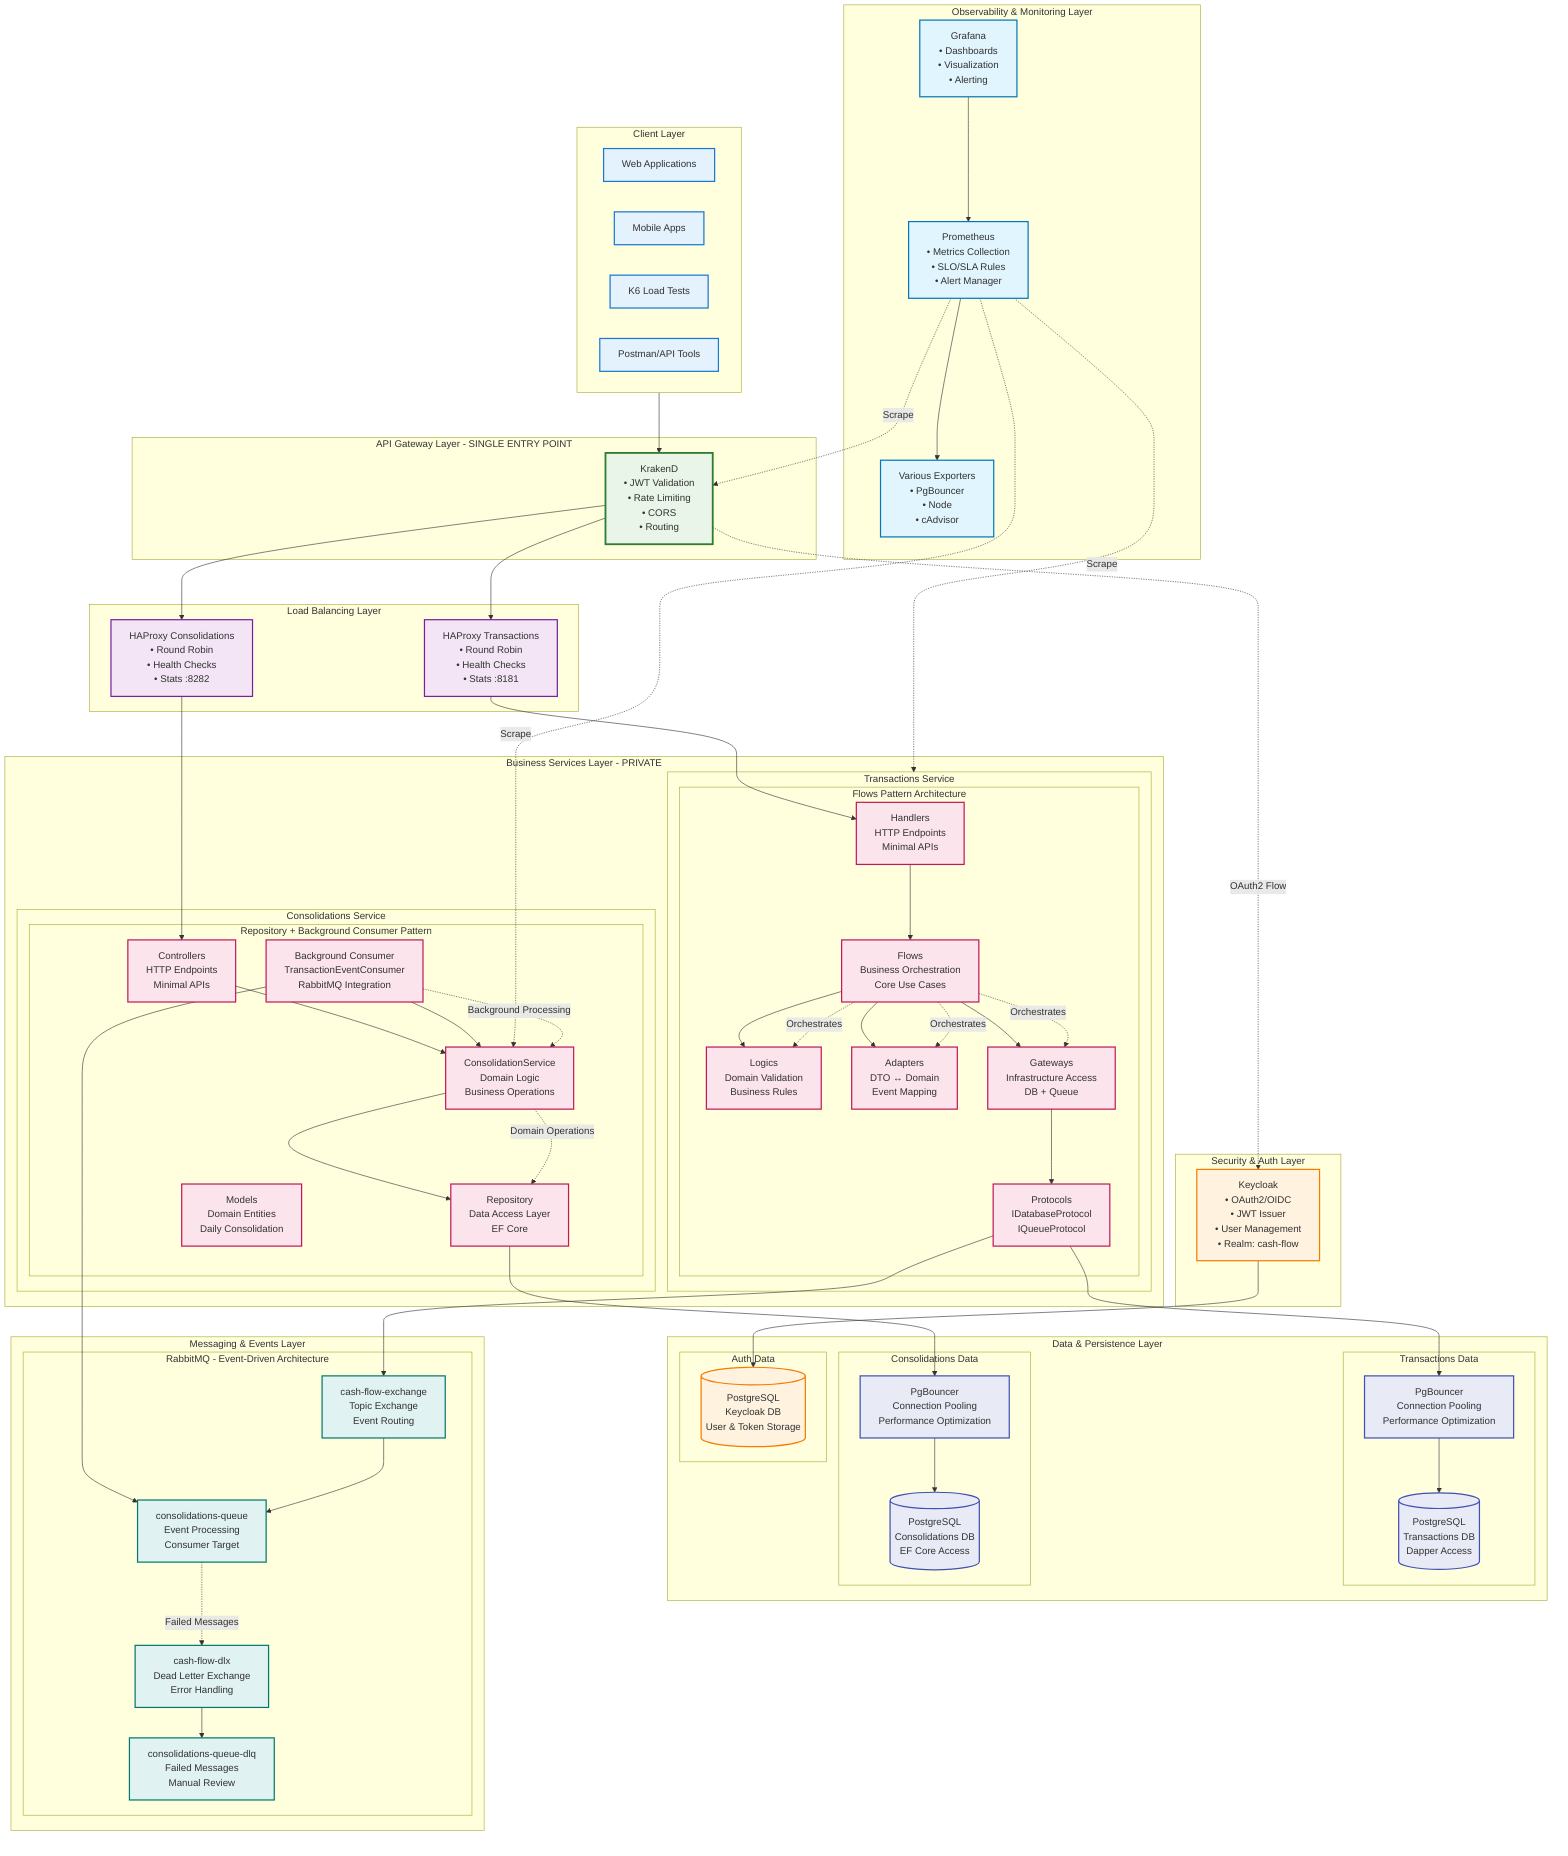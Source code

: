 graph TB
  subgraph ClientLayer[Client Layer]
    WebApp[Web Applications]
    Mobile[Mobile Apps]
    K6[K6 Load Tests]
    Postman[Postman/API Tools]
  end

  subgraph APIGateway[API Gateway Layer - SINGLE ENTRY POINT]
    KrakenD[KrakenD<br/>• JWT Validation<br/>• Rate Limiting<br/>• CORS<br/>• Routing]
  end

  subgraph SecurityLayer[Security & Auth Layer]
    Keycloak[Keycloak<br/>• OAuth2/OIDC<br/>• JWT Issuer<br/>• User Management<br/>• Realm: cash-flow]
  end

  subgraph BusinessServices[Business Services Layer - PRIVATE]
    subgraph TxService[Transactions Service]
      subgraph TxPattern[Flows Pattern Architecture]
        TxHandler[Handlers<br/>HTTP Endpoints<br/>Minimal APIs]
        TxFlow[Flows<br/>Business Orchestration<br/>Core Use Cases]
        TxLogic[Logics<br/>Domain Validation<br/>Business Rules]
        TxAdapter[Adapters<br/>DTO ↔ Domain<br/>Event Mapping]
        TxGateway[Gateways<br/>Infrastructure Access<br/>DB + Queue]
        TxProtocol[Protocols<br/>IDatabaseProtocol<br/>IQueueProtocol]
      end
    end

    subgraph CoServiceLayer[Consolidations Service]
      subgraph CoPattern[Repository + Background Consumer Pattern]
        CoController[Controllers<br/>HTTP Endpoints<br/>Minimal APIs]
        CoService[ConsolidationService<br/>Domain Logic<br/>Business Operations]
        CoRepository[Repository<br/>Data Access Layer<br/>EF Core]
        CoConsumer[Background Consumer<br/>TransactionEventConsumer<br/>RabbitMQ Integration]
        CoModels[Models<br/>Domain Entities<br/>Daily Consolidation]
      end
    end
  end

  subgraph DataLayer[Data & Persistence Layer]
    subgraph TxData[Transactions Data]
      TxDB[(PostgreSQL<br/>Transactions DB<br/>Dapper Access)]
      TxPool[PgBouncer<br/>Connection Pooling<br/>Performance Optimization]
    end

    subgraph CoData[Consolidations Data]
      CoDB[(PostgreSQL<br/>Consolidations DB<br/>EF Core Access)]
      CoPool[PgBouncer<br/>Connection Pooling<br/>Performance Optimization]
    end

    subgraph AuthData[Auth Data]
      AuthDB[(PostgreSQL<br/>Keycloak DB<br/>User & Token Storage)]
    end
  end

  subgraph MessagingLayer[Messaging & Events Layer]
    subgraph RabbitMQ[RabbitMQ - Event-Driven Architecture]
      Exchange[cash-flow-exchange<br/>Topic Exchange<br/>Event Routing]
      Queue[consolidations-queue<br/>Event Processing<br/>Consumer Target]
      DLX[cash-flow-dlx<br/>Dead Letter Exchange<br/>Error Handling]
      DLQ[consolidations-queue-dlq<br/>Failed Messages<br/>Manual Review]
    end
  end

  subgraph LoadBalancing[Load Balancing Layer]
    HAProxyTx[HAProxy Transactions<br/>• Round Robin<br/>• Health Checks<br/>• Stats :8181]
    HAProxyCo[HAProxy Consolidations<br/>• Round Robin<br/>• Health Checks<br/>• Stats :8282]
  end

  subgraph Observability[Observability & Monitoring Layer]
    Prometheus[Prometheus<br/>• Metrics Collection<br/>• SLO/SLA Rules<br/>• Alert Manager]
    Grafana[Grafana<br/>• Dashboards<br/>• Visualization<br/>• Alerting]
    Exporters[Various Exporters<br/>• PgBouncer<br/>• Node<br/>• cAdvisor]
  end

  %% Client connections
  ClientLayer --> KrakenD

  %% Security flow
  KrakenD -.->|OAuth2 Flow| Keycloak
  Keycloak --> AuthDB

  %% Business service routing
  KrakenD --> HAProxyTx
  KrakenD --> HAProxyCo
  HAProxyTx --> TxHandler
  HAProxyCo --> CoController

  %% Transactions Flow Pattern
  TxHandler --> TxFlow
  TxFlow --> TxLogic
  TxFlow --> TxAdapter
  TxFlow --> TxGateway
  TxGateway --> TxProtocol
  TxProtocol --> TxPool --> TxDB
  TxProtocol --> Exchange

  %% Consolidations Repository Pattern
  CoController --> CoService
  CoService --> CoRepository
  CoRepository --> CoPool --> CoDB
  CoConsumer --> Queue
  CoConsumer --> CoService

  %% Event flow
  Exchange --> Queue
  Queue -.->|Failed Messages| DLX --> DLQ

  %% Monitoring
  Prometheus --> Exporters
  Prometheus -.->|Scrape| TxService & CoService & KrakenD
  Grafana --> Prometheus

  %% Pattern Documentation
  TxFlow -.->|Orchestrates| TxLogic & TxAdapter & TxGateway
  CoConsumer -.->|Background Processing| CoService
  CoService -.->|Domain Operations| CoRepository

  %% Styling
  classDef client fill:#e3f2fd,stroke:#1976d2,stroke-width:2px
  classDef gateway fill:#e8f5e8,stroke:#2e7d32,stroke-width:3px
  classDef security fill:#fff3e0,stroke:#f57c00,stroke-width:2px
  classDef business fill:#fce4ec,stroke:#c2185b,stroke-width:2px
  classDef data fill:#e8eaf6,stroke:#3f51b5,stroke-width:2px
  classDef messaging fill:#e0f2f1,stroke:#00796b,stroke-width:2px
  classDef balancing fill:#f3e5f5,stroke:#7b1fa2,stroke-width:2px
  classDef monitoring fill:#e1f5fe,stroke:#0277bd,stroke-width:2px

  class WebApp,Mobile,K6,Postman client
  class KrakenD gateway
  class Keycloak,AuthDB security
  class TxHandler,TxFlow,TxLogic,TxAdapter,TxGateway,TxProtocol,CoController,CoService,CoRepository,CoConsumer,CoModels business
  class TxDB,CoDB,TxPool,CoPool data
  class Exchange,Queue,DLX,DLQ messaging
  class HAProxyTx,HAProxyCo balancing
  class Prometheus,Grafana,Exporters monitoring